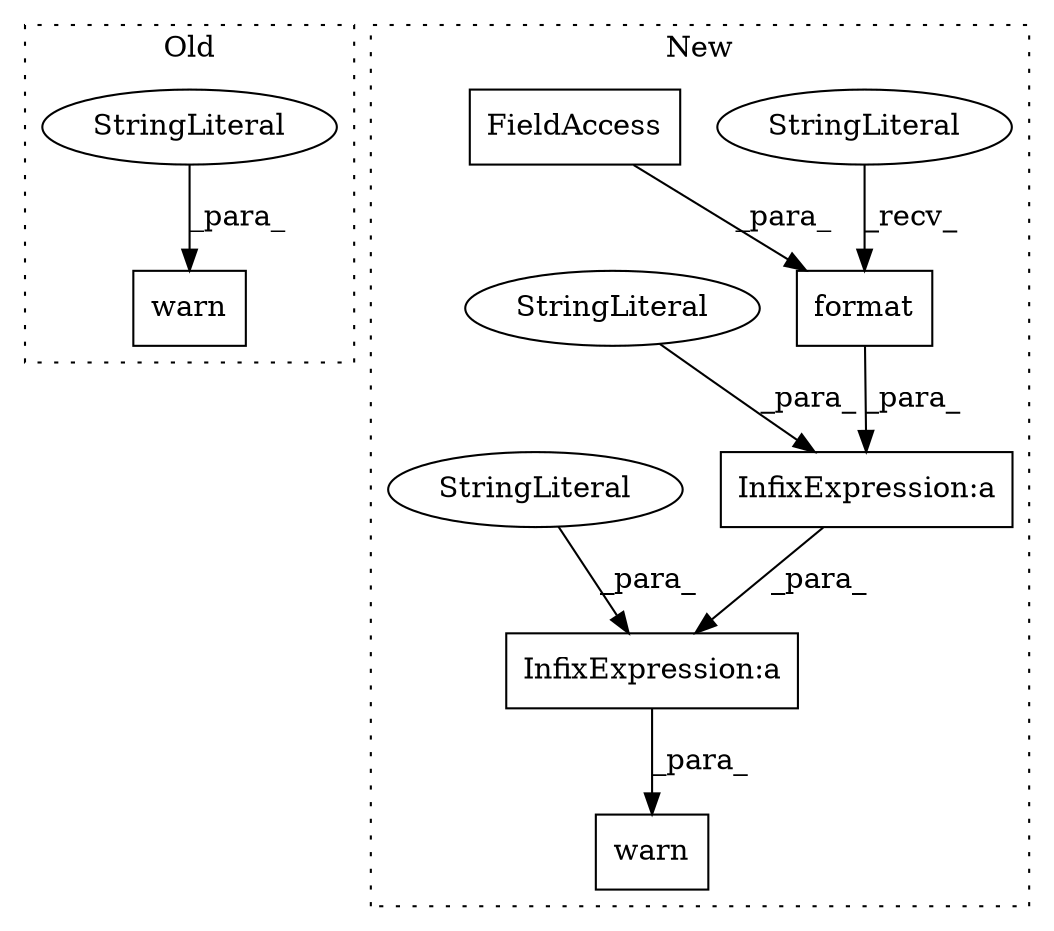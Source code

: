 digraph G {
subgraph cluster0 {
1 [label="warn" a="32" s="4541,4691" l="5,1" shape="box"];
4 [label="StringLiteral" a="45" s="4546" l="133" shape="ellipse"];
label = "Old";
style="dotted";
}
subgraph cluster1 {
2 [label="format" a="32" s="1398,1428" l="7,1" shape="box"];
3 [label="StringLiteral" a="45" s="1382" l="15" shape="ellipse"];
5 [label="FieldAccess" a="22" s="1405" l="4" shape="box"];
6 [label="warn" a="32" s="1376,1558" l="5,1" shape="box"];
7 [label="InfixExpression:a" a="27" s="1486" l="3" shape="box"];
8 [label="InfixExpression:a" a="27" s="1429" l="3" shape="box"];
9 [label="StringLiteral" a="45" s="1432" l="53" shape="ellipse"];
10 [label="StringLiteral" a="45" s="1489" l="57" shape="ellipse"];
label = "New";
style="dotted";
}
2 -> 8 [label="_para_"];
3 -> 2 [label="_recv_"];
4 -> 1 [label="_para_"];
5 -> 2 [label="_para_"];
7 -> 6 [label="_para_"];
8 -> 7 [label="_para_"];
9 -> 8 [label="_para_"];
10 -> 7 [label="_para_"];
}